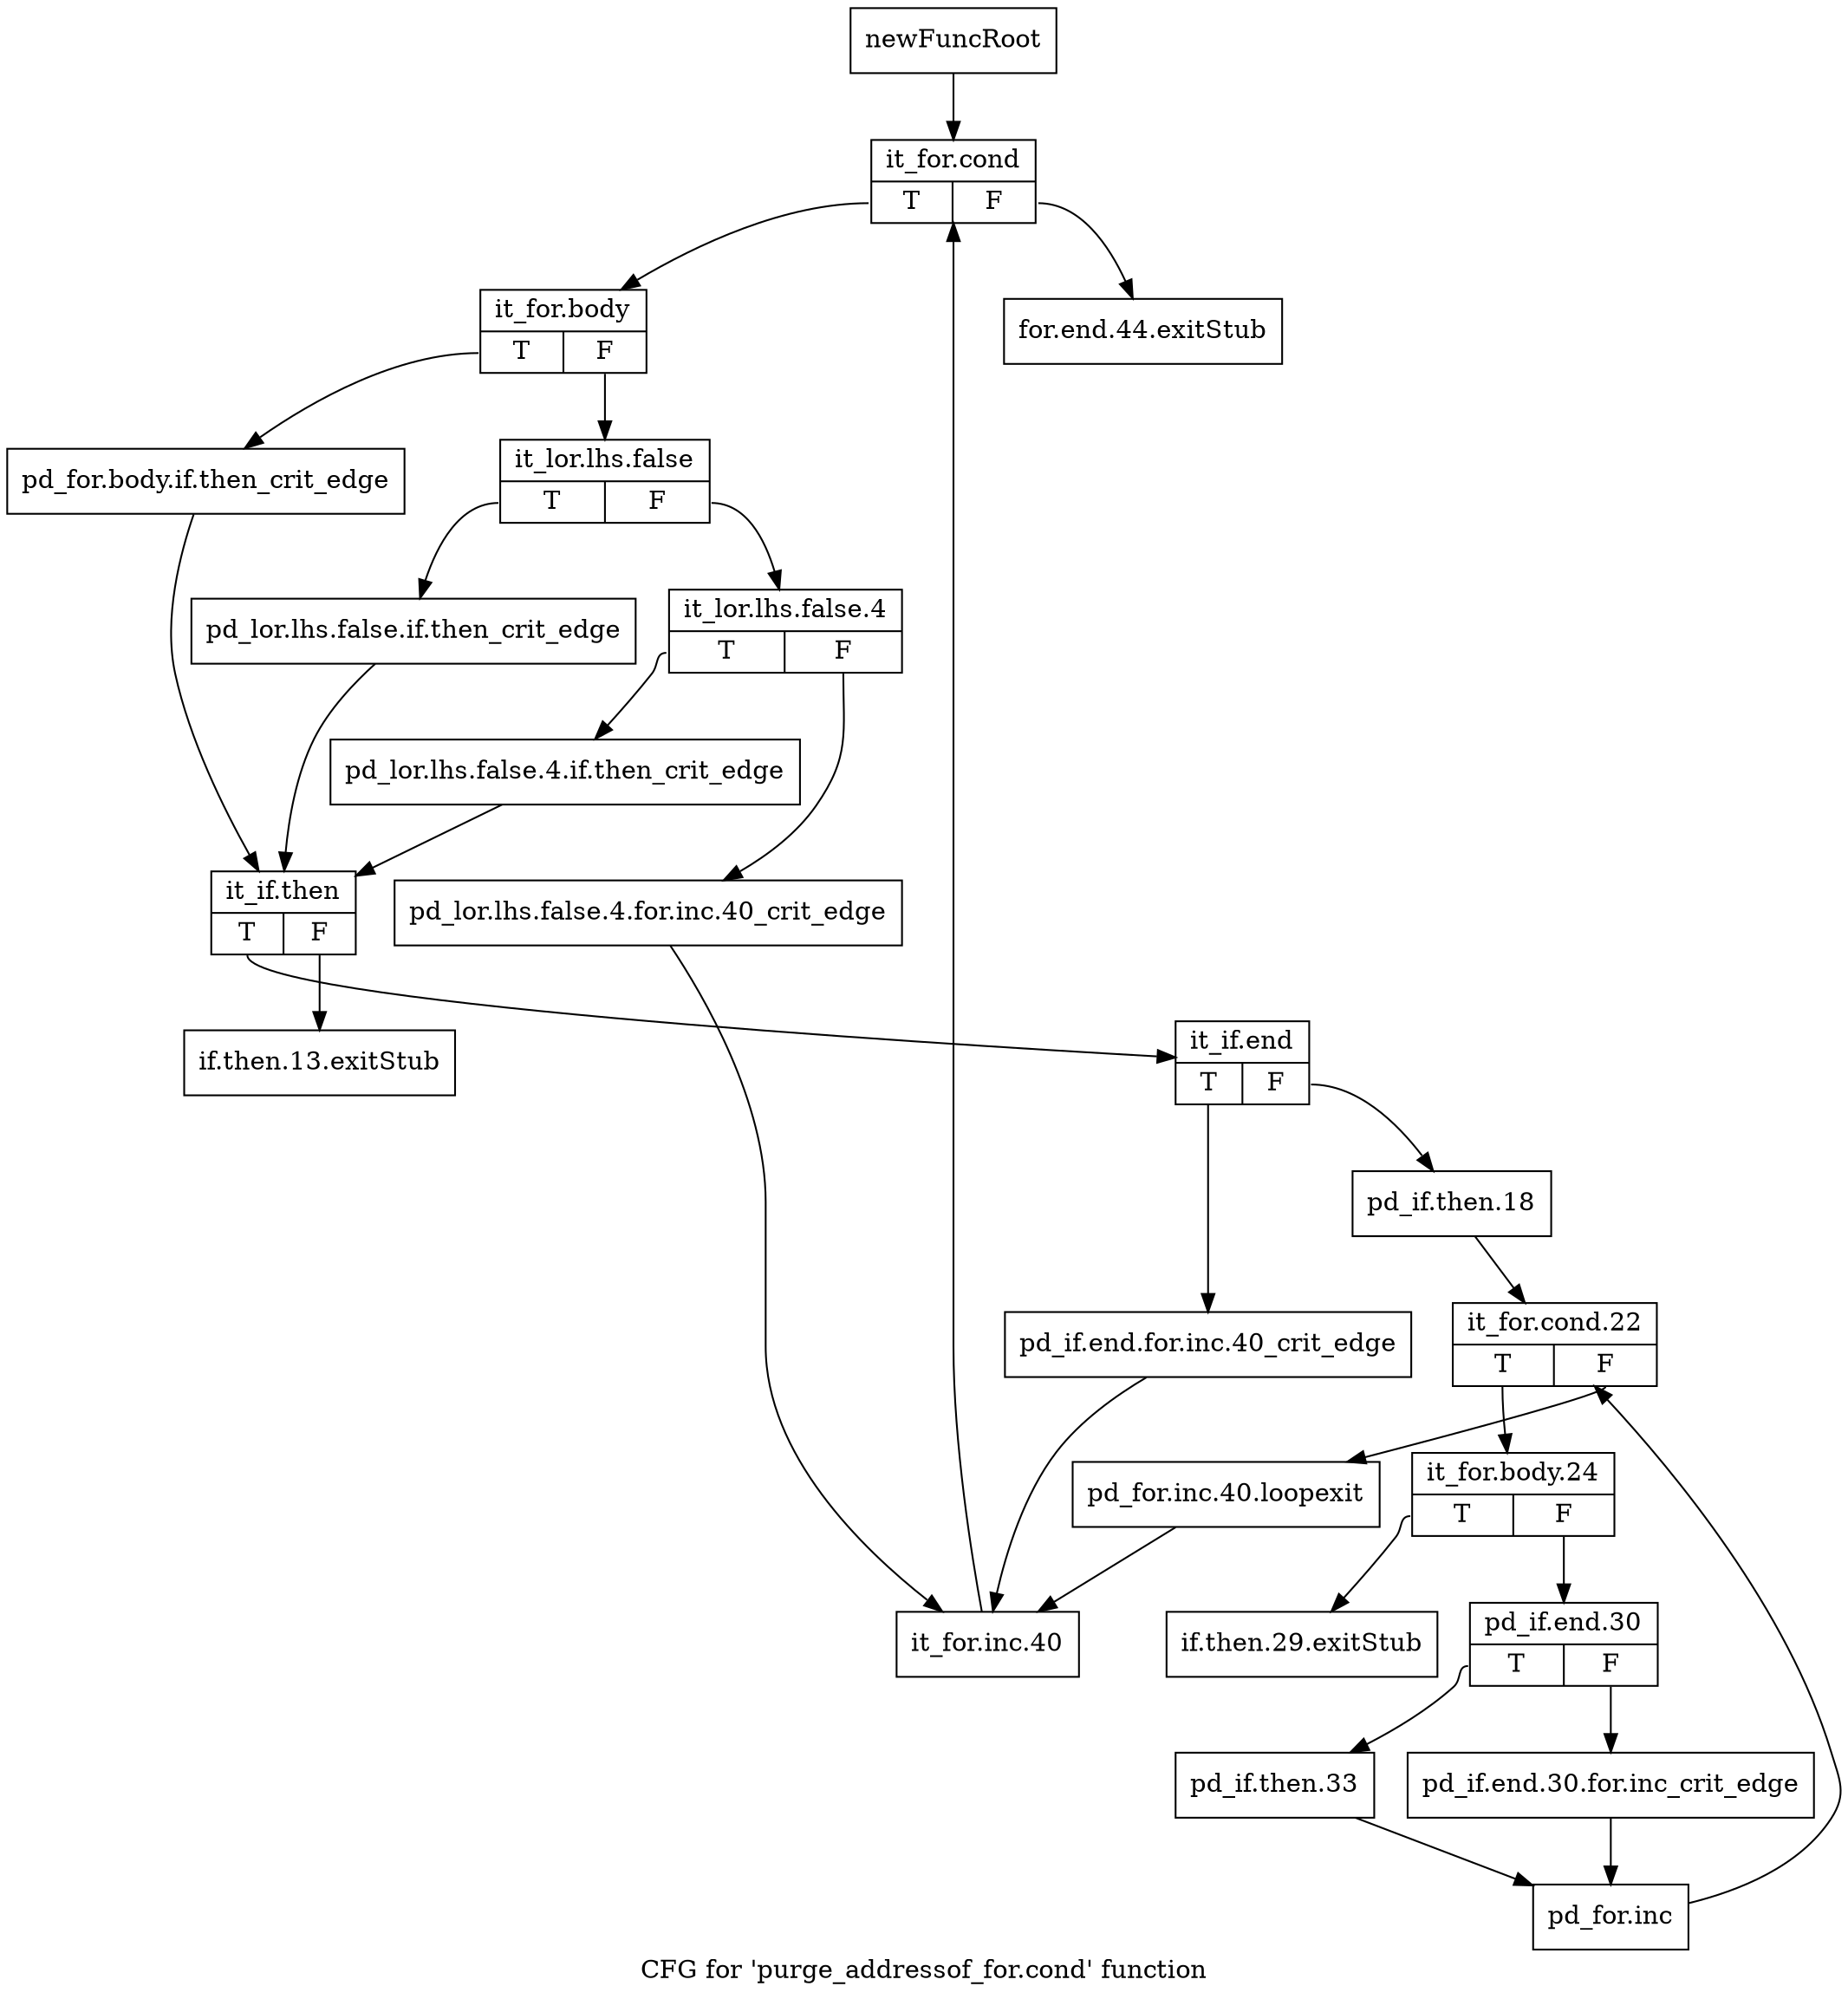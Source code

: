 digraph "CFG for 'purge_addressof_for.cond' function" {
	label="CFG for 'purge_addressof_for.cond' function";

	Node0xafdca70 [shape=record,label="{newFuncRoot}"];
	Node0xafdca70 -> Node0xafdcbb0;
	Node0xafdcac0 [shape=record,label="{for.end.44.exitStub}"];
	Node0xafdcb10 [shape=record,label="{if.then.13.exitStub}"];
	Node0xafdcb60 [shape=record,label="{if.then.29.exitStub}"];
	Node0xafdcbb0 [shape=record,label="{it_for.cond|{<s0>T|<s1>F}}"];
	Node0xafdcbb0:s0 -> Node0xafdcc00;
	Node0xafdcbb0:s1 -> Node0xafdcac0;
	Node0xafdcc00 [shape=record,label="{it_for.body|{<s0>T|<s1>F}}"];
	Node0xafdcc00:s0 -> Node0xafdcde0;
	Node0xafdcc00:s1 -> Node0xafdcc50;
	Node0xafdcc50 [shape=record,label="{it_lor.lhs.false|{<s0>T|<s1>F}}"];
	Node0xafdcc50:s0 -> Node0xafdcd90;
	Node0xafdcc50:s1 -> Node0xafdcca0;
	Node0xafdcca0 [shape=record,label="{it_lor.lhs.false.4|{<s0>T|<s1>F}}"];
	Node0xafdcca0:s0 -> Node0xafdcd40;
	Node0xafdcca0:s1 -> Node0xafdccf0;
	Node0xafdccf0 [shape=record,label="{pd_lor.lhs.false.4.for.inc.40_crit_edge}"];
	Node0xafdccf0 -> Node0xafdd1a0;
	Node0xafdcd40 [shape=record,label="{pd_lor.lhs.false.4.if.then_crit_edge}"];
	Node0xafdcd40 -> Node0xafdce30;
	Node0xafdcd90 [shape=record,label="{pd_lor.lhs.false.if.then_crit_edge}"];
	Node0xafdcd90 -> Node0xafdce30;
	Node0xafdcde0 [shape=record,label="{pd_for.body.if.then_crit_edge}"];
	Node0xafdcde0 -> Node0xafdce30;
	Node0xafdce30 [shape=record,label="{it_if.then|{<s0>T|<s1>F}}"];
	Node0xafdce30:s0 -> Node0xafdce80;
	Node0xafdce30:s1 -> Node0xafdcb10;
	Node0xafdce80 [shape=record,label="{it_if.end|{<s0>T|<s1>F}}"];
	Node0xafdce80:s0 -> Node0xafdd150;
	Node0xafdce80:s1 -> Node0xafdced0;
	Node0xafdced0 [shape=record,label="{pd_if.then.18}"];
	Node0xafdced0 -> Node0xafdcf20;
	Node0xafdcf20 [shape=record,label="{it_for.cond.22|{<s0>T|<s1>F}}"];
	Node0xafdcf20:s0 -> Node0xafdcfc0;
	Node0xafdcf20:s1 -> Node0xafdcf70;
	Node0xafdcf70 [shape=record,label="{pd_for.inc.40.loopexit}"];
	Node0xafdcf70 -> Node0xafdd1a0;
	Node0xafdcfc0 [shape=record,label="{it_for.body.24|{<s0>T|<s1>F}}"];
	Node0xafdcfc0:s0 -> Node0xafdcb60;
	Node0xafdcfc0:s1 -> Node0xafdd010;
	Node0xafdd010 [shape=record,label="{pd_if.end.30|{<s0>T|<s1>F}}"];
	Node0xafdd010:s0 -> Node0xafdd0b0;
	Node0xafdd010:s1 -> Node0xafdd060;
	Node0xafdd060 [shape=record,label="{pd_if.end.30.for.inc_crit_edge}"];
	Node0xafdd060 -> Node0xafdd100;
	Node0xafdd0b0 [shape=record,label="{pd_if.then.33}"];
	Node0xafdd0b0 -> Node0xafdd100;
	Node0xafdd100 [shape=record,label="{pd_for.inc}"];
	Node0xafdd100 -> Node0xafdcf20;
	Node0xafdd150 [shape=record,label="{pd_if.end.for.inc.40_crit_edge}"];
	Node0xafdd150 -> Node0xafdd1a0;
	Node0xafdd1a0 [shape=record,label="{it_for.inc.40}"];
	Node0xafdd1a0 -> Node0xafdcbb0;
}
